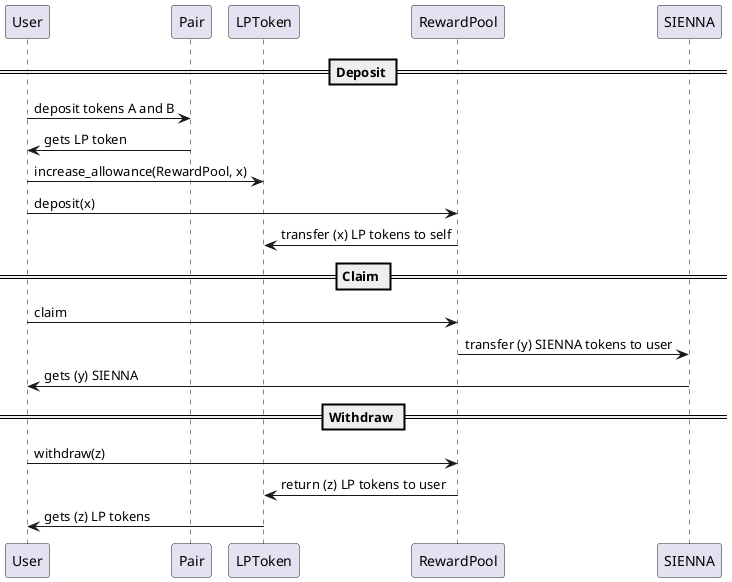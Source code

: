 @startuml

== Deposit ==
User -> Pair: deposit tokens A and B
Pair -> User: gets LP token
User -> LPToken: increase_allowance(RewardPool, x)
User -> RewardPool: deposit(x)
RewardPool -> LPToken: transfer (x) LP tokens to self

== Claim ==
User -> RewardPool: claim
RewardPool -> SIENNA: transfer (y) SIENNA tokens to user
SIENNA -> User: gets (y) SIENNA

== Withdraw ==
User -> RewardPool: withdraw(z)
RewardPool -> LPToken: return (z) LP tokens to user
LPToken -> User: gets (z) LP tokens

@enduml
